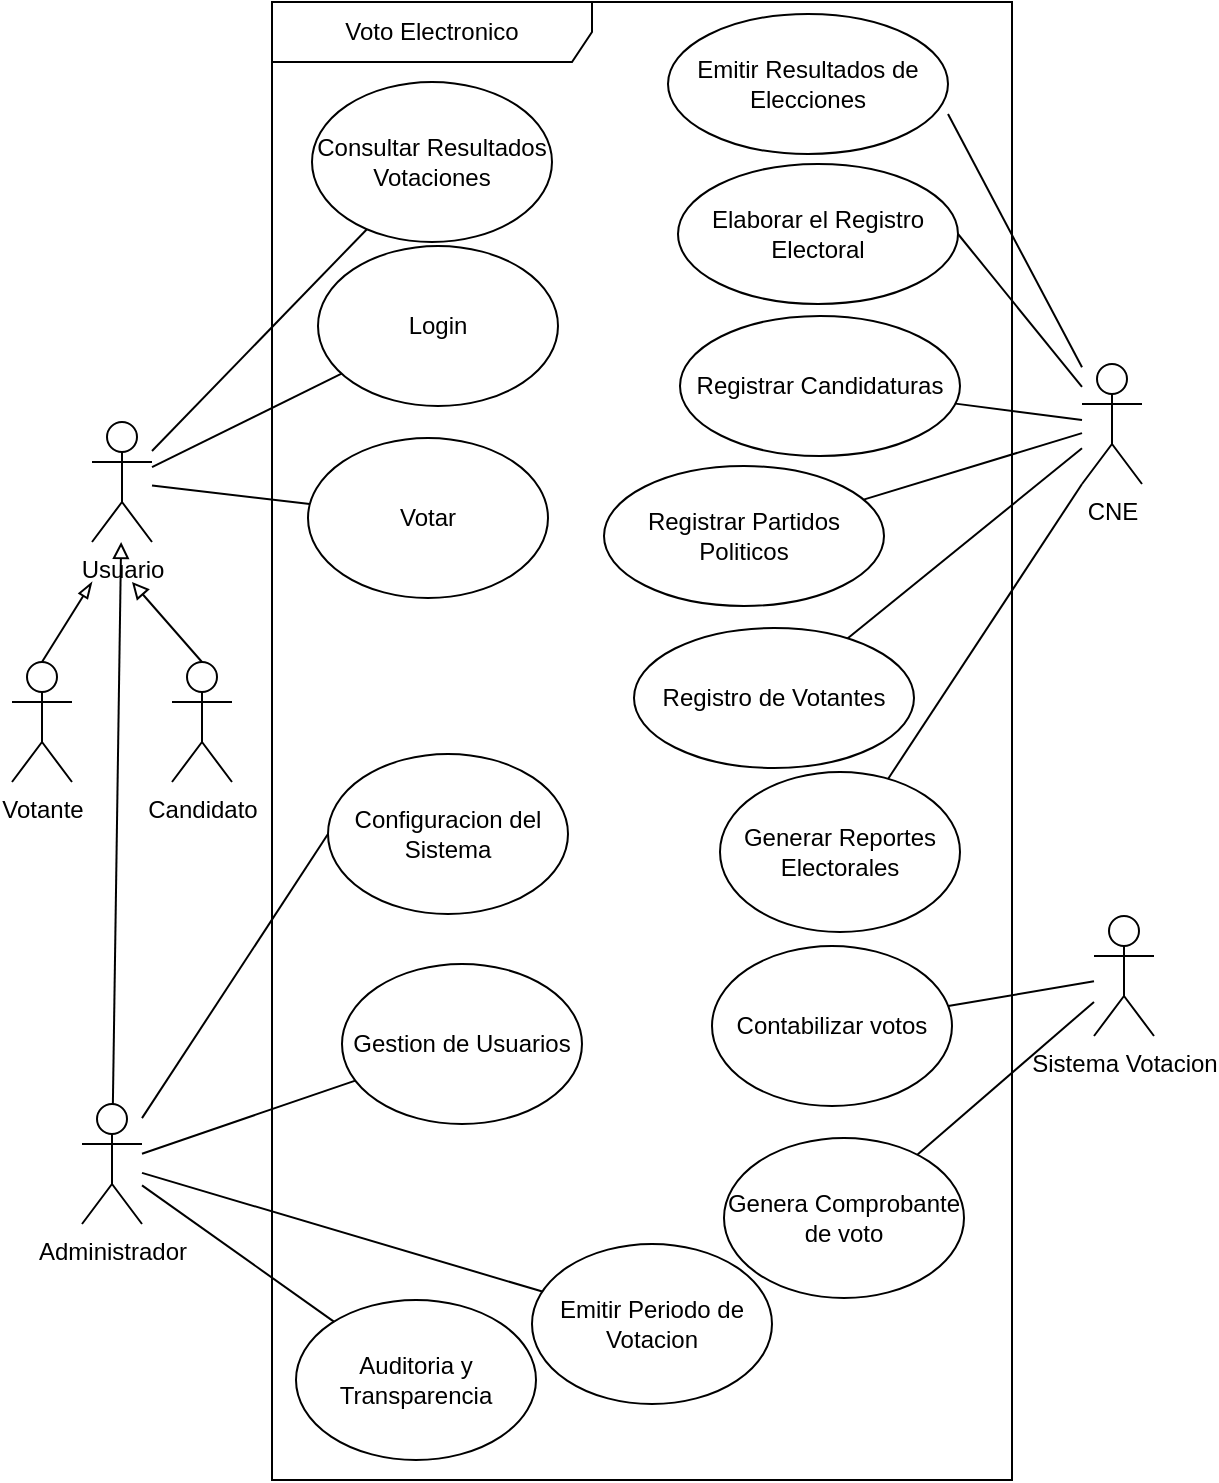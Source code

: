 <mxfile version="21.6.8" type="github" pages="5">
  <diagram name="VotoElectronico" id="5buqvQESy5piFprUBFC6">
    <mxGraphModel dx="1055" dy="569" grid="0" gridSize="10" guides="0" tooltips="1" connect="1" arrows="1" fold="1" page="1" pageScale="1" pageWidth="827" pageHeight="1169" math="0" shadow="0">
      <root>
        <mxCell id="0" />
        <mxCell id="1" parent="0" />
        <mxCell id="qCWlScW4WdZnJxcrdLhM-10" style="rounded=0;orthogonalLoop=1;jettySize=auto;html=1;endArrow=none;endFill=0;" parent="1" source="qCWlScW4WdZnJxcrdLhM-1" target="qCWlScW4WdZnJxcrdLhM-8" edge="1">
          <mxGeometry relative="1" as="geometry" />
        </mxCell>
        <mxCell id="qCWlScW4WdZnJxcrdLhM-26" style="rounded=0;orthogonalLoop=1;jettySize=auto;html=1;endArrow=none;endFill=0;" parent="1" source="qCWlScW4WdZnJxcrdLhM-1" target="qCWlScW4WdZnJxcrdLhM-25" edge="1">
          <mxGeometry relative="1" as="geometry" />
        </mxCell>
        <mxCell id="qCWlScW4WdZnJxcrdLhM-41" style="rounded=0;orthogonalLoop=1;jettySize=auto;html=1;endArrow=none;endFill=0;" parent="1" source="qCWlScW4WdZnJxcrdLhM-1" target="qCWlScW4WdZnJxcrdLhM-40" edge="1">
          <mxGeometry relative="1" as="geometry" />
        </mxCell>
        <mxCell id="qCWlScW4WdZnJxcrdLhM-1" value="Usuario" style="shape=umlActor;verticalLabelPosition=bottom;verticalAlign=top;html=1;outlineConnect=0;" parent="1" vertex="1">
          <mxGeometry x="170" y="280" width="30" height="60" as="geometry" />
        </mxCell>
        <mxCell id="qCWlScW4WdZnJxcrdLhM-6" style="rounded=0;orthogonalLoop=1;jettySize=auto;html=1;endArrow=block;endFill=0;exitX=0.5;exitY=0;exitDx=0;exitDy=0;exitPerimeter=0;" parent="1" source="qCWlScW4WdZnJxcrdLhM-2" edge="1">
          <mxGeometry relative="1" as="geometry">
            <mxPoint x="200" y="420" as="sourcePoint" />
            <mxPoint x="190" y="360" as="targetPoint" />
          </mxGeometry>
        </mxCell>
        <mxCell id="qCWlScW4WdZnJxcrdLhM-2" value="Candidato" style="shape=umlActor;verticalLabelPosition=bottom;verticalAlign=top;html=1;outlineConnect=0;" parent="1" vertex="1">
          <mxGeometry x="210" y="400" width="30" height="60" as="geometry" />
        </mxCell>
        <mxCell id="qCWlScW4WdZnJxcrdLhM-7" style="rounded=0;orthogonalLoop=1;jettySize=auto;html=1;endArrow=blockThin;endFill=0;exitX=0.5;exitY=0;exitDx=0;exitDy=0;exitPerimeter=0;" parent="1" source="qCWlScW4WdZnJxcrdLhM-3" edge="1">
          <mxGeometry relative="1" as="geometry">
            <mxPoint x="145" y="420" as="sourcePoint" />
            <mxPoint x="170" y="360" as="targetPoint" />
          </mxGeometry>
        </mxCell>
        <mxCell id="qCWlScW4WdZnJxcrdLhM-3" value="Votante" style="shape=umlActor;verticalLabelPosition=bottom;verticalAlign=top;html=1;outlineConnect=0;" parent="1" vertex="1">
          <mxGeometry x="130" y="400" width="30" height="60" as="geometry" />
        </mxCell>
        <mxCell id="uGterMtZVn7rVywb_9uQ-17" style="rounded=0;orthogonalLoop=1;jettySize=auto;html=1;endArrow=none;endFill=0;entryX=1;entryY=0.714;entryDx=0;entryDy=0;entryPerimeter=0;" parent="1" source="qCWlScW4WdZnJxcrdLhM-15" target="kkECZEyMc4L2KNg1Ypse-2" edge="1">
          <mxGeometry relative="1" as="geometry" />
        </mxCell>
        <mxCell id="uGterMtZVn7rVywb_9uQ-18" style="rounded=0;orthogonalLoop=1;jettySize=auto;html=1;entryX=1;entryY=0.5;entryDx=0;entryDy=0;endArrow=none;endFill=0;" parent="1" source="qCWlScW4WdZnJxcrdLhM-15" target="kkECZEyMc4L2KNg1Ypse-3" edge="1">
          <mxGeometry relative="1" as="geometry" />
        </mxCell>
        <mxCell id="uGterMtZVn7rVywb_9uQ-19" style="rounded=0;orthogonalLoop=1;jettySize=auto;html=1;endArrow=none;endFill=0;" parent="1" source="qCWlScW4WdZnJxcrdLhM-15" target="kkECZEyMc4L2KNg1Ypse-4" edge="1">
          <mxGeometry relative="1" as="geometry" />
        </mxCell>
        <mxCell id="uGterMtZVn7rVywb_9uQ-21" style="rounded=0;orthogonalLoop=1;jettySize=auto;html=1;endArrow=none;endFill=0;" parent="1" source="qCWlScW4WdZnJxcrdLhM-15" target="kkECZEyMc4L2KNg1Ypse-5" edge="1">
          <mxGeometry relative="1" as="geometry" />
        </mxCell>
        <mxCell id="uGterMtZVn7rVywb_9uQ-22" style="rounded=0;orthogonalLoop=1;jettySize=auto;html=1;endArrow=none;endFill=0;" parent="1" source="qCWlScW4WdZnJxcrdLhM-15" target="kkECZEyMc4L2KNg1Ypse-1" edge="1">
          <mxGeometry relative="1" as="geometry" />
        </mxCell>
        <mxCell id="qCWlScW4WdZnJxcrdLhM-15" value="CNE" style="shape=umlActor;verticalLabelPosition=bottom;verticalAlign=top;html=1;outlineConnect=0;" parent="1" vertex="1">
          <mxGeometry x="665" y="251" width="30" height="60" as="geometry" />
        </mxCell>
        <mxCell id="uGterMtZVn7rVywb_9uQ-23" style="rounded=0;orthogonalLoop=1;jettySize=auto;html=1;endArrow=none;endFill=0;" parent="1" source="qCWlScW4WdZnJxcrdLhM-21" target="6VNELa395ZQZn2qLf8ns-1" edge="1">
          <mxGeometry relative="1" as="geometry" />
        </mxCell>
        <mxCell id="uGterMtZVn7rVywb_9uQ-24" style="rounded=0;orthogonalLoop=1;jettySize=auto;html=1;endArrow=none;endFill=0;exitX=0;exitY=1;exitDx=0;exitDy=0;exitPerimeter=0;" parent="1" source="qCWlScW4WdZnJxcrdLhM-15" target="6VNELa395ZQZn2qLf8ns-2" edge="1">
          <mxGeometry relative="1" as="geometry" />
        </mxCell>
        <mxCell id="uGterMtZVn7rVywb_9uQ-25" style="rounded=0;orthogonalLoop=1;jettySize=auto;html=1;endArrow=none;endFill=0;" parent="1" source="qCWlScW4WdZnJxcrdLhM-21" target="6VNELa395ZQZn2qLf8ns-3" edge="1">
          <mxGeometry relative="1" as="geometry" />
        </mxCell>
        <mxCell id="qCWlScW4WdZnJxcrdLhM-21" value="Sistema Votacion" style="shape=umlActor;verticalLabelPosition=bottom;verticalAlign=top;html=1;outlineConnect=0;" parent="1" vertex="1">
          <mxGeometry x="671" y="527" width="30" height="60" as="geometry" />
        </mxCell>
        <mxCell id="uGterMtZVn7rVywb_9uQ-9" style="rounded=0;orthogonalLoop=1;jettySize=auto;html=1;endArrow=block;endFill=0;" parent="1" source="qCWlScW4WdZnJxcrdLhM-23" target="qCWlScW4WdZnJxcrdLhM-1" edge="1">
          <mxGeometry relative="1" as="geometry" />
        </mxCell>
        <mxCell id="uGterMtZVn7rVywb_9uQ-10" style="rounded=0;orthogonalLoop=1;jettySize=auto;html=1;entryX=0;entryY=0.5;entryDx=0;entryDy=0;endArrow=none;endFill=0;" parent="1" source="qCWlScW4WdZnJxcrdLhM-23" target="uGterMtZVn7rVywb_9uQ-6" edge="1">
          <mxGeometry relative="1" as="geometry" />
        </mxCell>
        <mxCell id="uGterMtZVn7rVywb_9uQ-12" style="rounded=0;orthogonalLoop=1;jettySize=auto;html=1;endArrow=none;endFill=0;" parent="1" source="qCWlScW4WdZnJxcrdLhM-23" target="uGterMtZVn7rVywb_9uQ-7" edge="1">
          <mxGeometry relative="1" as="geometry" />
        </mxCell>
        <mxCell id="uGterMtZVn7rVywb_9uQ-13" style="rounded=0;orthogonalLoop=1;jettySize=auto;html=1;endArrow=none;endFill=0;" parent="1" source="qCWlScW4WdZnJxcrdLhM-23" target="_SllBGiox1jJOV6LKdhr-9" edge="1">
          <mxGeometry relative="1" as="geometry" />
        </mxCell>
        <mxCell id="uGterMtZVn7rVywb_9uQ-14" style="rounded=0;orthogonalLoop=1;jettySize=auto;html=1;endArrow=none;endFill=0;" parent="1" source="qCWlScW4WdZnJxcrdLhM-23" target="_SllBGiox1jJOV6LKdhr-10" edge="1">
          <mxGeometry relative="1" as="geometry" />
        </mxCell>
        <mxCell id="qCWlScW4WdZnJxcrdLhM-23" value="Administrador&lt;br&gt;" style="shape=umlActor;verticalLabelPosition=bottom;verticalAlign=top;html=1;outlineConnect=0;" parent="1" vertex="1">
          <mxGeometry x="165" y="621" width="30" height="60" as="geometry" />
        </mxCell>
        <mxCell id="qCWlScW4WdZnJxcrdLhM-40" value="Consultar Resultados Votaciones" style="ellipse;whiteSpace=wrap;html=1;" parent="1" vertex="1">
          <mxGeometry x="280" y="110" width="120" height="80" as="geometry" />
        </mxCell>
        <mxCell id="uGterMtZVn7rVywb_9uQ-26" value="Voto Electronico" style="shape=umlFrame;whiteSpace=wrap;html=1;pointerEvents=0;recursiveResize=0;container=1;collapsible=0;width=160;" parent="1" vertex="1">
          <mxGeometry x="260" y="70" width="370" height="739" as="geometry" />
        </mxCell>
        <mxCell id="qCWlScW4WdZnJxcrdLhM-8" value="Login" style="ellipse;whiteSpace=wrap;html=1;" parent="uGterMtZVn7rVywb_9uQ-26" vertex="1">
          <mxGeometry x="23" y="122" width="120" height="80" as="geometry" />
        </mxCell>
        <mxCell id="qCWlScW4WdZnJxcrdLhM-25" value="Votar" style="ellipse;whiteSpace=wrap;html=1;" parent="uGterMtZVn7rVywb_9uQ-26" vertex="1">
          <mxGeometry x="18" y="218" width="120" height="80" as="geometry" />
        </mxCell>
        <mxCell id="uGterMtZVn7rVywb_9uQ-6" value="Configuracion del Sistema" style="ellipse;whiteSpace=wrap;html=1;" parent="uGterMtZVn7rVywb_9uQ-26" vertex="1">
          <mxGeometry x="28" y="376" width="120" height="80" as="geometry" />
        </mxCell>
        <mxCell id="uGterMtZVn7rVywb_9uQ-7" value="Gestion de Usuarios" style="ellipse;whiteSpace=wrap;html=1;" parent="uGterMtZVn7rVywb_9uQ-26" vertex="1">
          <mxGeometry x="35" y="481" width="120" height="80" as="geometry" />
        </mxCell>
        <mxCell id="_SllBGiox1jJOV6LKdhr-9" value="Emitir Periodo de Votacion" style="ellipse;whiteSpace=wrap;html=1;" parent="uGterMtZVn7rVywb_9uQ-26" vertex="1">
          <mxGeometry x="130" y="621" width="120" height="80" as="geometry" />
        </mxCell>
        <mxCell id="_SllBGiox1jJOV6LKdhr-10" value="Auditoria y Transparencia" style="ellipse;whiteSpace=wrap;html=1;" parent="uGterMtZVn7rVywb_9uQ-26" vertex="1">
          <mxGeometry x="12" y="649" width="120" height="80" as="geometry" />
        </mxCell>
        <mxCell id="kkECZEyMc4L2KNg1Ypse-2" value="Emitir Resultados de Elecciones" style="ellipse;whiteSpace=wrap;html=1;" parent="uGterMtZVn7rVywb_9uQ-26" vertex="1">
          <mxGeometry x="198" y="6" width="140" height="70" as="geometry" />
        </mxCell>
        <mxCell id="kkECZEyMc4L2KNg1Ypse-3" value="Elaborar el Registro Electoral" style="ellipse;whiteSpace=wrap;html=1;" parent="uGterMtZVn7rVywb_9uQ-26" vertex="1">
          <mxGeometry x="203" y="81" width="140" height="70" as="geometry" />
        </mxCell>
        <mxCell id="kkECZEyMc4L2KNg1Ypse-4" value="Registrar Candidaturas" style="ellipse;whiteSpace=wrap;html=1;" parent="uGterMtZVn7rVywb_9uQ-26" vertex="1">
          <mxGeometry x="204" y="157" width="140" height="70" as="geometry" />
        </mxCell>
        <mxCell id="kkECZEyMc4L2KNg1Ypse-5" value="Registrar Partidos Politicos" style="ellipse;whiteSpace=wrap;html=1;" parent="uGterMtZVn7rVywb_9uQ-26" vertex="1">
          <mxGeometry x="166" y="232" width="140" height="70" as="geometry" />
        </mxCell>
        <mxCell id="kkECZEyMc4L2KNg1Ypse-1" value="Registro de Votantes" style="ellipse;whiteSpace=wrap;html=1;" parent="uGterMtZVn7rVywb_9uQ-26" vertex="1">
          <mxGeometry x="181" y="313" width="140" height="70" as="geometry" />
        </mxCell>
        <mxCell id="6VNELa395ZQZn2qLf8ns-1" value="Contabilizar votos" style="ellipse;whiteSpace=wrap;html=1;" parent="uGterMtZVn7rVywb_9uQ-26" vertex="1">
          <mxGeometry x="220" y="472" width="120" height="80" as="geometry" />
        </mxCell>
        <mxCell id="6VNELa395ZQZn2qLf8ns-2" value="Generar Reportes Electorales" style="ellipse;whiteSpace=wrap;html=1;" parent="uGterMtZVn7rVywb_9uQ-26" vertex="1">
          <mxGeometry x="224" y="385" width="120" height="80" as="geometry" />
        </mxCell>
        <mxCell id="6VNELa395ZQZn2qLf8ns-3" value="Genera Comprobante de voto" style="ellipse;whiteSpace=wrap;html=1;" parent="uGterMtZVn7rVywb_9uQ-26" vertex="1">
          <mxGeometry x="226" y="568" width="120" height="80" as="geometry" />
        </mxCell>
      </root>
    </mxGraphModel>
  </diagram>
  <diagram id="2r7nRZzEwL9vx8wiLtVn" name="Ingresar ">
    <mxGraphModel dx="1002" dy="541" grid="0" gridSize="10" guides="1" tooltips="1" connect="1" arrows="1" fold="1" page="1" pageScale="1" pageWidth="827" pageHeight="1169" math="0" shadow="0">
      <root>
        <mxCell id="0" />
        <mxCell id="1" parent="0" />
        <mxCell id="9vanCEJLN76BnUJzR0cD-12" style="rounded=0;orthogonalLoop=1;jettySize=auto;html=1;endArrow=none;endFill=0;" parent="1" source="5cQqjI4SIWB6Ue6Nygpl-5" target="9vanCEJLN76BnUJzR0cD-8" edge="1">
          <mxGeometry relative="1" as="geometry" />
        </mxCell>
        <mxCell id="9vanCEJLN76BnUJzR0cD-13" style="rounded=0;orthogonalLoop=1;jettySize=auto;html=1;endArrow=none;endFill=0;" parent="1" source="5cQqjI4SIWB6Ue6Nygpl-5" target="9vanCEJLN76BnUJzR0cD-9" edge="1">
          <mxGeometry relative="1" as="geometry" />
        </mxCell>
        <mxCell id="9vanCEJLN76BnUJzR0cD-14" style="rounded=0;orthogonalLoop=1;jettySize=auto;html=1;endArrow=none;endFill=0;" parent="1" source="5cQqjI4SIWB6Ue6Nygpl-5" target="9vanCEJLN76BnUJzR0cD-10" edge="1">
          <mxGeometry relative="1" as="geometry" />
        </mxCell>
        <mxCell id="5cQqjI4SIWB6Ue6Nygpl-5" value="Usuario" style="shape=umlActor;verticalLabelPosition=bottom;verticalAlign=top;html=1;outlineConnect=0;" parent="1" vertex="1">
          <mxGeometry x="180" y="230" width="30" height="60" as="geometry" />
        </mxCell>
        <mxCell id="9vanCEJLN76BnUJzR0cD-5" style="rounded=0;orthogonalLoop=1;jettySize=auto;html=1;endArrow=block;endFill=0;" parent="1" source="5cQqjI4SIWB6Ue6Nygpl-6" target="5cQqjI4SIWB6Ue6Nygpl-5" edge="1">
          <mxGeometry relative="1" as="geometry" />
        </mxCell>
        <mxCell id="5cQqjI4SIWB6Ue6Nygpl-6" value="Administrador" style="shape=umlActor;verticalLabelPosition=bottom;verticalAlign=top;html=1;outlineConnect=0;" parent="1" vertex="1">
          <mxGeometry x="100" y="340" width="30" height="60" as="geometry" />
        </mxCell>
        <mxCell id="9vanCEJLN76BnUJzR0cD-4" style="rounded=0;orthogonalLoop=1;jettySize=auto;html=1;endArrow=block;endFill=0;" parent="1" source="5cQqjI4SIWB6Ue6Nygpl-7" target="5cQqjI4SIWB6Ue6Nygpl-5" edge="1">
          <mxGeometry relative="1" as="geometry" />
        </mxCell>
        <mxCell id="5cQqjI4SIWB6Ue6Nygpl-7" value="Candidato" style="shape=umlActor;verticalLabelPosition=bottom;verticalAlign=top;html=1;outlineConnect=0;" parent="1" vertex="1">
          <mxGeometry x="190" y="350" width="30" height="60" as="geometry" />
        </mxCell>
        <mxCell id="9vanCEJLN76BnUJzR0cD-3" style="rounded=0;orthogonalLoop=1;jettySize=auto;html=1;entryX=0.5;entryY=0.5;entryDx=0;entryDy=0;entryPerimeter=0;endArrow=block;endFill=0;" parent="1" source="9vanCEJLN76BnUJzR0cD-2" target="5cQqjI4SIWB6Ue6Nygpl-5" edge="1">
          <mxGeometry relative="1" as="geometry" />
        </mxCell>
        <mxCell id="9vanCEJLN76BnUJzR0cD-2" value="Votante" style="shape=umlActor;verticalLabelPosition=bottom;verticalAlign=top;html=1;outlineConnect=0;" parent="1" vertex="1">
          <mxGeometry x="260" y="350" width="30" height="60" as="geometry" />
        </mxCell>
        <mxCell id="9vanCEJLN76BnUJzR0cD-8" value="Votar" style="ellipse;whiteSpace=wrap;html=1;" parent="1" vertex="1">
          <mxGeometry x="360" y="160" width="140" height="70" as="geometry" />
        </mxCell>
        <mxCell id="9vanCEJLN76BnUJzR0cD-9" value="Login" style="ellipse;whiteSpace=wrap;html=1;" parent="1" vertex="1">
          <mxGeometry x="360" y="250" width="140" height="70" as="geometry" />
        </mxCell>
        <mxCell id="9vanCEJLN76BnUJzR0cD-10" value="Logout" style="ellipse;whiteSpace=wrap;html=1;" parent="1" vertex="1">
          <mxGeometry x="360" y="330" width="140" height="70" as="geometry" />
        </mxCell>
        <mxCell id="9vanCEJLN76BnUJzR0cD-11" value="Ingreso" style="shape=umlFrame;whiteSpace=wrap;html=1;pointerEvents=0;recursiveResize=0;container=1;collapsible=0;width=160;" parent="1" vertex="1">
          <mxGeometry x="315" y="120" width="230" height="290" as="geometry" />
        </mxCell>
      </root>
    </mxGraphModel>
  </diagram>
  <diagram id="iiTt7zu55rXoDKIvUKiI" name="CNE">
    <mxGraphModel dx="880" dy="494" grid="0" gridSize="10" guides="1" tooltips="1" connect="1" arrows="1" fold="1" page="1" pageScale="1" pageWidth="827" pageHeight="1169" math="0" shadow="0">
      <root>
        <mxCell id="0" />
        <mxCell id="1" parent="0" />
        <mxCell id="1mlhK6JLI9fTpifjq_ZT-2" style="rounded=0;orthogonalLoop=1;jettySize=auto;html=1;endArrow=none;endFill=0;entryX=0;entryY=0.5;entryDx=0;entryDy=0;" edge="1" parent="1" source="FfKitafTL--7LBquHAAf-1" target="Rfa_3gpeNTopw8N09M4J-1">
          <mxGeometry relative="1" as="geometry" />
        </mxCell>
        <mxCell id="1mlhK6JLI9fTpifjq_ZT-3" style="rounded=0;orthogonalLoop=1;jettySize=auto;html=1;endArrow=none;endFill=0;" edge="1" parent="1" source="FfKitafTL--7LBquHAAf-1" target="M2QUf86fSFU831zgfEd2-1">
          <mxGeometry relative="1" as="geometry" />
        </mxCell>
        <mxCell id="1mlhK6JLI9fTpifjq_ZT-4" style="rounded=0;orthogonalLoop=1;jettySize=auto;html=1;endArrow=none;endFill=0;" edge="1" parent="1" source="FfKitafTL--7LBquHAAf-1" target="Rfa_3gpeNTopw8N09M4J-2">
          <mxGeometry relative="1" as="geometry" />
        </mxCell>
        <mxCell id="1mlhK6JLI9fTpifjq_ZT-5" style="rounded=0;orthogonalLoop=1;jettySize=auto;html=1;endArrow=none;endFill=0;" edge="1" parent="1" source="FfKitafTL--7LBquHAAf-1" target="Rfa_3gpeNTopw8N09M4J-3">
          <mxGeometry relative="1" as="geometry" />
        </mxCell>
        <mxCell id="1mlhK6JLI9fTpifjq_ZT-6" style="rounded=0;orthogonalLoop=1;jettySize=auto;html=1;endArrow=none;endFill=0;" edge="1" parent="1" source="FfKitafTL--7LBquHAAf-1" target="Rfa_3gpeNTopw8N09M4J-4">
          <mxGeometry relative="1" as="geometry" />
        </mxCell>
        <mxCell id="FfKitafTL--7LBquHAAf-1" value="CNE" style="shape=umlActor;verticalLabelPosition=bottom;verticalAlign=top;html=1;outlineConnect=0;" vertex="1" parent="1">
          <mxGeometry x="200" y="200" width="30" height="60" as="geometry" />
        </mxCell>
        <mxCell id="M2QUf86fSFU831zgfEd2-1" value="Elaborar el Registro Electoral" style="ellipse;whiteSpace=wrap;html=1;" vertex="1" parent="1">
          <mxGeometry x="330" y="130" width="140" height="70" as="geometry" />
        </mxCell>
        <mxCell id="Rfa_3gpeNTopw8N09M4J-1" value="Emitir Resultados de Elecciones" style="ellipse;whiteSpace=wrap;html=1;" vertex="1" parent="1">
          <mxGeometry x="330" y="50" width="140" height="70" as="geometry" />
        </mxCell>
        <mxCell id="Rfa_3gpeNTopw8N09M4J-2" value="Registrar Candidaturas" style="ellipse;whiteSpace=wrap;html=1;" vertex="1" parent="1">
          <mxGeometry x="330" y="210" width="140" height="70" as="geometry" />
        </mxCell>
        <mxCell id="Rfa_3gpeNTopw8N09M4J-3" value="Registrar Partidos Politicos" style="ellipse;whiteSpace=wrap;html=1;" vertex="1" parent="1">
          <mxGeometry x="330" y="280" width="140" height="70" as="geometry" />
        </mxCell>
        <mxCell id="Rfa_3gpeNTopw8N09M4J-4" value="Registro de Votantes" style="ellipse;whiteSpace=wrap;html=1;" vertex="1" parent="1">
          <mxGeometry x="330" y="360" width="140" height="70" as="geometry" />
        </mxCell>
        <mxCell id="1mlhK6JLI9fTpifjq_ZT-1" value="Registro" style="shape=umlFrame;whiteSpace=wrap;html=1;pointerEvents=0;recursiveResize=0;container=1;collapsible=0;width=160;" vertex="1" parent="1">
          <mxGeometry x="300" y="10" width="190" height="440" as="geometry" />
        </mxCell>
        <mxCell id="J53zLokcmxNOJoy030X2-1" value="Emitir Resultados de Elecciones" style="ellipse;whiteSpace=wrap;html=1;" vertex="1" parent="1">
          <mxGeometry x="330" y="50" width="140" height="70" as="geometry" />
        </mxCell>
        <mxCell id="J53zLokcmxNOJoy030X2-2" value="Elaborar el Registro Electoral" style="ellipse;whiteSpace=wrap;html=1;" vertex="1" parent="1">
          <mxGeometry x="330" y="130" width="140" height="70" as="geometry" />
        </mxCell>
        <mxCell id="J53zLokcmxNOJoy030X2-3" value="Registrar Candidaturas" style="ellipse;whiteSpace=wrap;html=1;" vertex="1" parent="1">
          <mxGeometry x="330" y="210" width="140" height="70" as="geometry" />
        </mxCell>
        <mxCell id="J53zLokcmxNOJoy030X2-4" value="Registrar Partidos Politicos" style="ellipse;whiteSpace=wrap;html=1;" vertex="1" parent="1">
          <mxGeometry x="330" y="280" width="140" height="70" as="geometry" />
        </mxCell>
      </root>
    </mxGraphModel>
  </diagram>
  <diagram id="FbtIMFqqZ9pN-2keMQrg" name="Sistema Votacion">
    <mxGraphModel dx="880" dy="494" grid="0" gridSize="10" guides="1" tooltips="1" connect="1" arrows="1" fold="1" page="1" pageScale="1" pageWidth="827" pageHeight="1169" math="0" shadow="0">
      <root>
        <mxCell id="0" />
        <mxCell id="1" parent="0" />
        <mxCell id="VO6rP8cIfNPvKgx7D1Qz-5" style="rounded=0;orthogonalLoop=1;jettySize=auto;html=1;endArrow=none;endFill=0;" edge="1" parent="1" source="cJqE3ROEIDzioLiTRhqF-1" target="VO6rP8cIfNPvKgx7D1Qz-1">
          <mxGeometry relative="1" as="geometry" />
        </mxCell>
        <mxCell id="VO6rP8cIfNPvKgx7D1Qz-6" style="rounded=0;orthogonalLoop=1;jettySize=auto;html=1;endArrow=none;endFill=0;" edge="1" parent="1" source="cJqE3ROEIDzioLiTRhqF-1" target="VO6rP8cIfNPvKgx7D1Qz-2">
          <mxGeometry relative="1" as="geometry" />
        </mxCell>
        <mxCell id="VO6rP8cIfNPvKgx7D1Qz-7" style="rounded=0;orthogonalLoop=1;jettySize=auto;html=1;endArrow=none;endFill=0;" edge="1" parent="1" source="cJqE3ROEIDzioLiTRhqF-1" target="VO6rP8cIfNPvKgx7D1Qz-3">
          <mxGeometry relative="1" as="geometry" />
        </mxCell>
        <mxCell id="cJqE3ROEIDzioLiTRhqF-1" value="Sistema Votacion" style="shape=umlActor;verticalLabelPosition=bottom;verticalAlign=top;html=1;" vertex="1" parent="1">
          <mxGeometry x="220" y="200" width="30" height="60" as="geometry" />
        </mxCell>
        <mxCell id="VO6rP8cIfNPvKgx7D1Qz-1" value="Contabilizar votos" style="ellipse;whiteSpace=wrap;html=1;" vertex="1" parent="1">
          <mxGeometry x="354" y="110" width="120" height="80" as="geometry" />
        </mxCell>
        <mxCell id="VO6rP8cIfNPvKgx7D1Qz-2" value="Generar Reportes Electorales" style="ellipse;whiteSpace=wrap;html=1;" vertex="1" parent="1">
          <mxGeometry x="354" y="200" width="120" height="80" as="geometry" />
        </mxCell>
        <mxCell id="VO6rP8cIfNPvKgx7D1Qz-4" value="Sistema Votacion" style="shape=umlFrame;whiteSpace=wrap;html=1;pointerEvents=0;recursiveResize=0;container=1;collapsible=0;width=160;" vertex="1" parent="1">
          <mxGeometry x="330" y="70" width="180" height="320" as="geometry" />
        </mxCell>
        <mxCell id="VO6rP8cIfNPvKgx7D1Qz-3" value="Genera Comprobante de voto" style="ellipse;whiteSpace=wrap;html=1;" vertex="1" parent="VO6rP8cIfNPvKgx7D1Qz-4">
          <mxGeometry x="24" y="230" width="120" height="80" as="geometry" />
        </mxCell>
      </root>
    </mxGraphModel>
  </diagram>
  <diagram id="iC70ESdW10v6M1T1dY5E" name="Administracion">
    <mxGraphModel dx="880" dy="494" grid="0" gridSize="10" guides="1" tooltips="1" connect="1" arrows="1" fold="1" page="1" pageScale="1" pageWidth="827" pageHeight="1169" math="0" shadow="0">
      <root>
        <mxCell id="0" />
        <mxCell id="1" parent="0" />
        <mxCell id="loHFgxAPp5NPjs2PKl2f-3" style="rounded=0;orthogonalLoop=1;jettySize=auto;html=1;endArrow=none;endFill=0;" edge="1" parent="1" source="T5-O5vF89xdaS60TyUxQ-1" target="3dR30GKunRfLjVvHA0mB-1">
          <mxGeometry relative="1" as="geometry" />
        </mxCell>
        <mxCell id="loHFgxAPp5NPjs2PKl2f-4" style="rounded=0;orthogonalLoop=1;jettySize=auto;html=1;endArrow=none;endFill=0;" edge="1" parent="1" source="T5-O5vF89xdaS60TyUxQ-1" target="-wkLC9EyMeuclZGVImKb-1">
          <mxGeometry relative="1" as="geometry" />
        </mxCell>
        <mxCell id="loHFgxAPp5NPjs2PKl2f-5" style="rounded=0;orthogonalLoop=1;jettySize=auto;html=1;endArrow=none;endFill=0;" edge="1" parent="1" source="T5-O5vF89xdaS60TyUxQ-1" target="-wkLC9EyMeuclZGVImKb-2">
          <mxGeometry relative="1" as="geometry" />
        </mxCell>
        <mxCell id="loHFgxAPp5NPjs2PKl2f-6" style="rounded=0;orthogonalLoop=1;jettySize=auto;html=1;endArrow=none;endFill=0;" edge="1" parent="1" source="T5-O5vF89xdaS60TyUxQ-1" target="oG1qEbUM3sS17OxUyPgA-1">
          <mxGeometry relative="1" as="geometry" />
        </mxCell>
        <mxCell id="loHFgxAPp5NPjs2PKl2f-7" style="rounded=0;orthogonalLoop=1;jettySize=auto;html=1;endArrow=none;endFill=0;" edge="1" parent="1" source="T5-O5vF89xdaS60TyUxQ-1" target="loHFgxAPp5NPjs2PKl2f-1">
          <mxGeometry relative="1" as="geometry" />
        </mxCell>
        <mxCell id="T5-O5vF89xdaS60TyUxQ-1" value="Administrador" style="shape=umlActor;verticalLabelPosition=bottom;verticalAlign=top;html=1;sketch=1;curveFitting=1;jiggle=2;" vertex="1" parent="1">
          <mxGeometry x="280" y="290" width="30" height="60" as="geometry" />
        </mxCell>
        <mxCell id="3dR30GKunRfLjVvHA0mB-1" value="Configuracion del Sistema" style="ellipse;whiteSpace=wrap;html=1;" vertex="1" parent="1">
          <mxGeometry x="414" y="120" width="120" height="80" as="geometry" />
        </mxCell>
        <mxCell id="-wkLC9EyMeuclZGVImKb-1" value="Seguridad del Sistema" style="ellipse;whiteSpace=wrap;html=1;" vertex="1" parent="1">
          <mxGeometry x="414" y="210" width="120" height="80" as="geometry" />
        </mxCell>
        <mxCell id="-wkLC9EyMeuclZGVImKb-2" value="Gestion de Usuarios" style="ellipse;whiteSpace=wrap;html=1;" vertex="1" parent="1">
          <mxGeometry x="414" y="300" width="120" height="80" as="geometry" />
        </mxCell>
        <mxCell id="oG1qEbUM3sS17OxUyPgA-1" value="Emitir Periodo de Votacion" style="ellipse;whiteSpace=wrap;html=1;" vertex="1" parent="1">
          <mxGeometry x="414" y="390" width="120" height="80" as="geometry" />
        </mxCell>
        <mxCell id="loHFgxAPp5NPjs2PKl2f-1" value="Auditoria y Transparencia" style="ellipse;whiteSpace=wrap;html=1;" vertex="1" parent="1">
          <mxGeometry x="414" y="480" width="120" height="80" as="geometry" />
        </mxCell>
        <mxCell id="loHFgxAPp5NPjs2PKl2f-2" value="Diagram Heading" style="shape=umlFrame;whiteSpace=wrap;html=1;pointerEvents=0;recursiveResize=0;container=1;collapsible=0;width=160;" vertex="1" parent="1">
          <mxGeometry x="380" y="80" width="180" height="490" as="geometry" />
        </mxCell>
      </root>
    </mxGraphModel>
  </diagram>
</mxfile>

